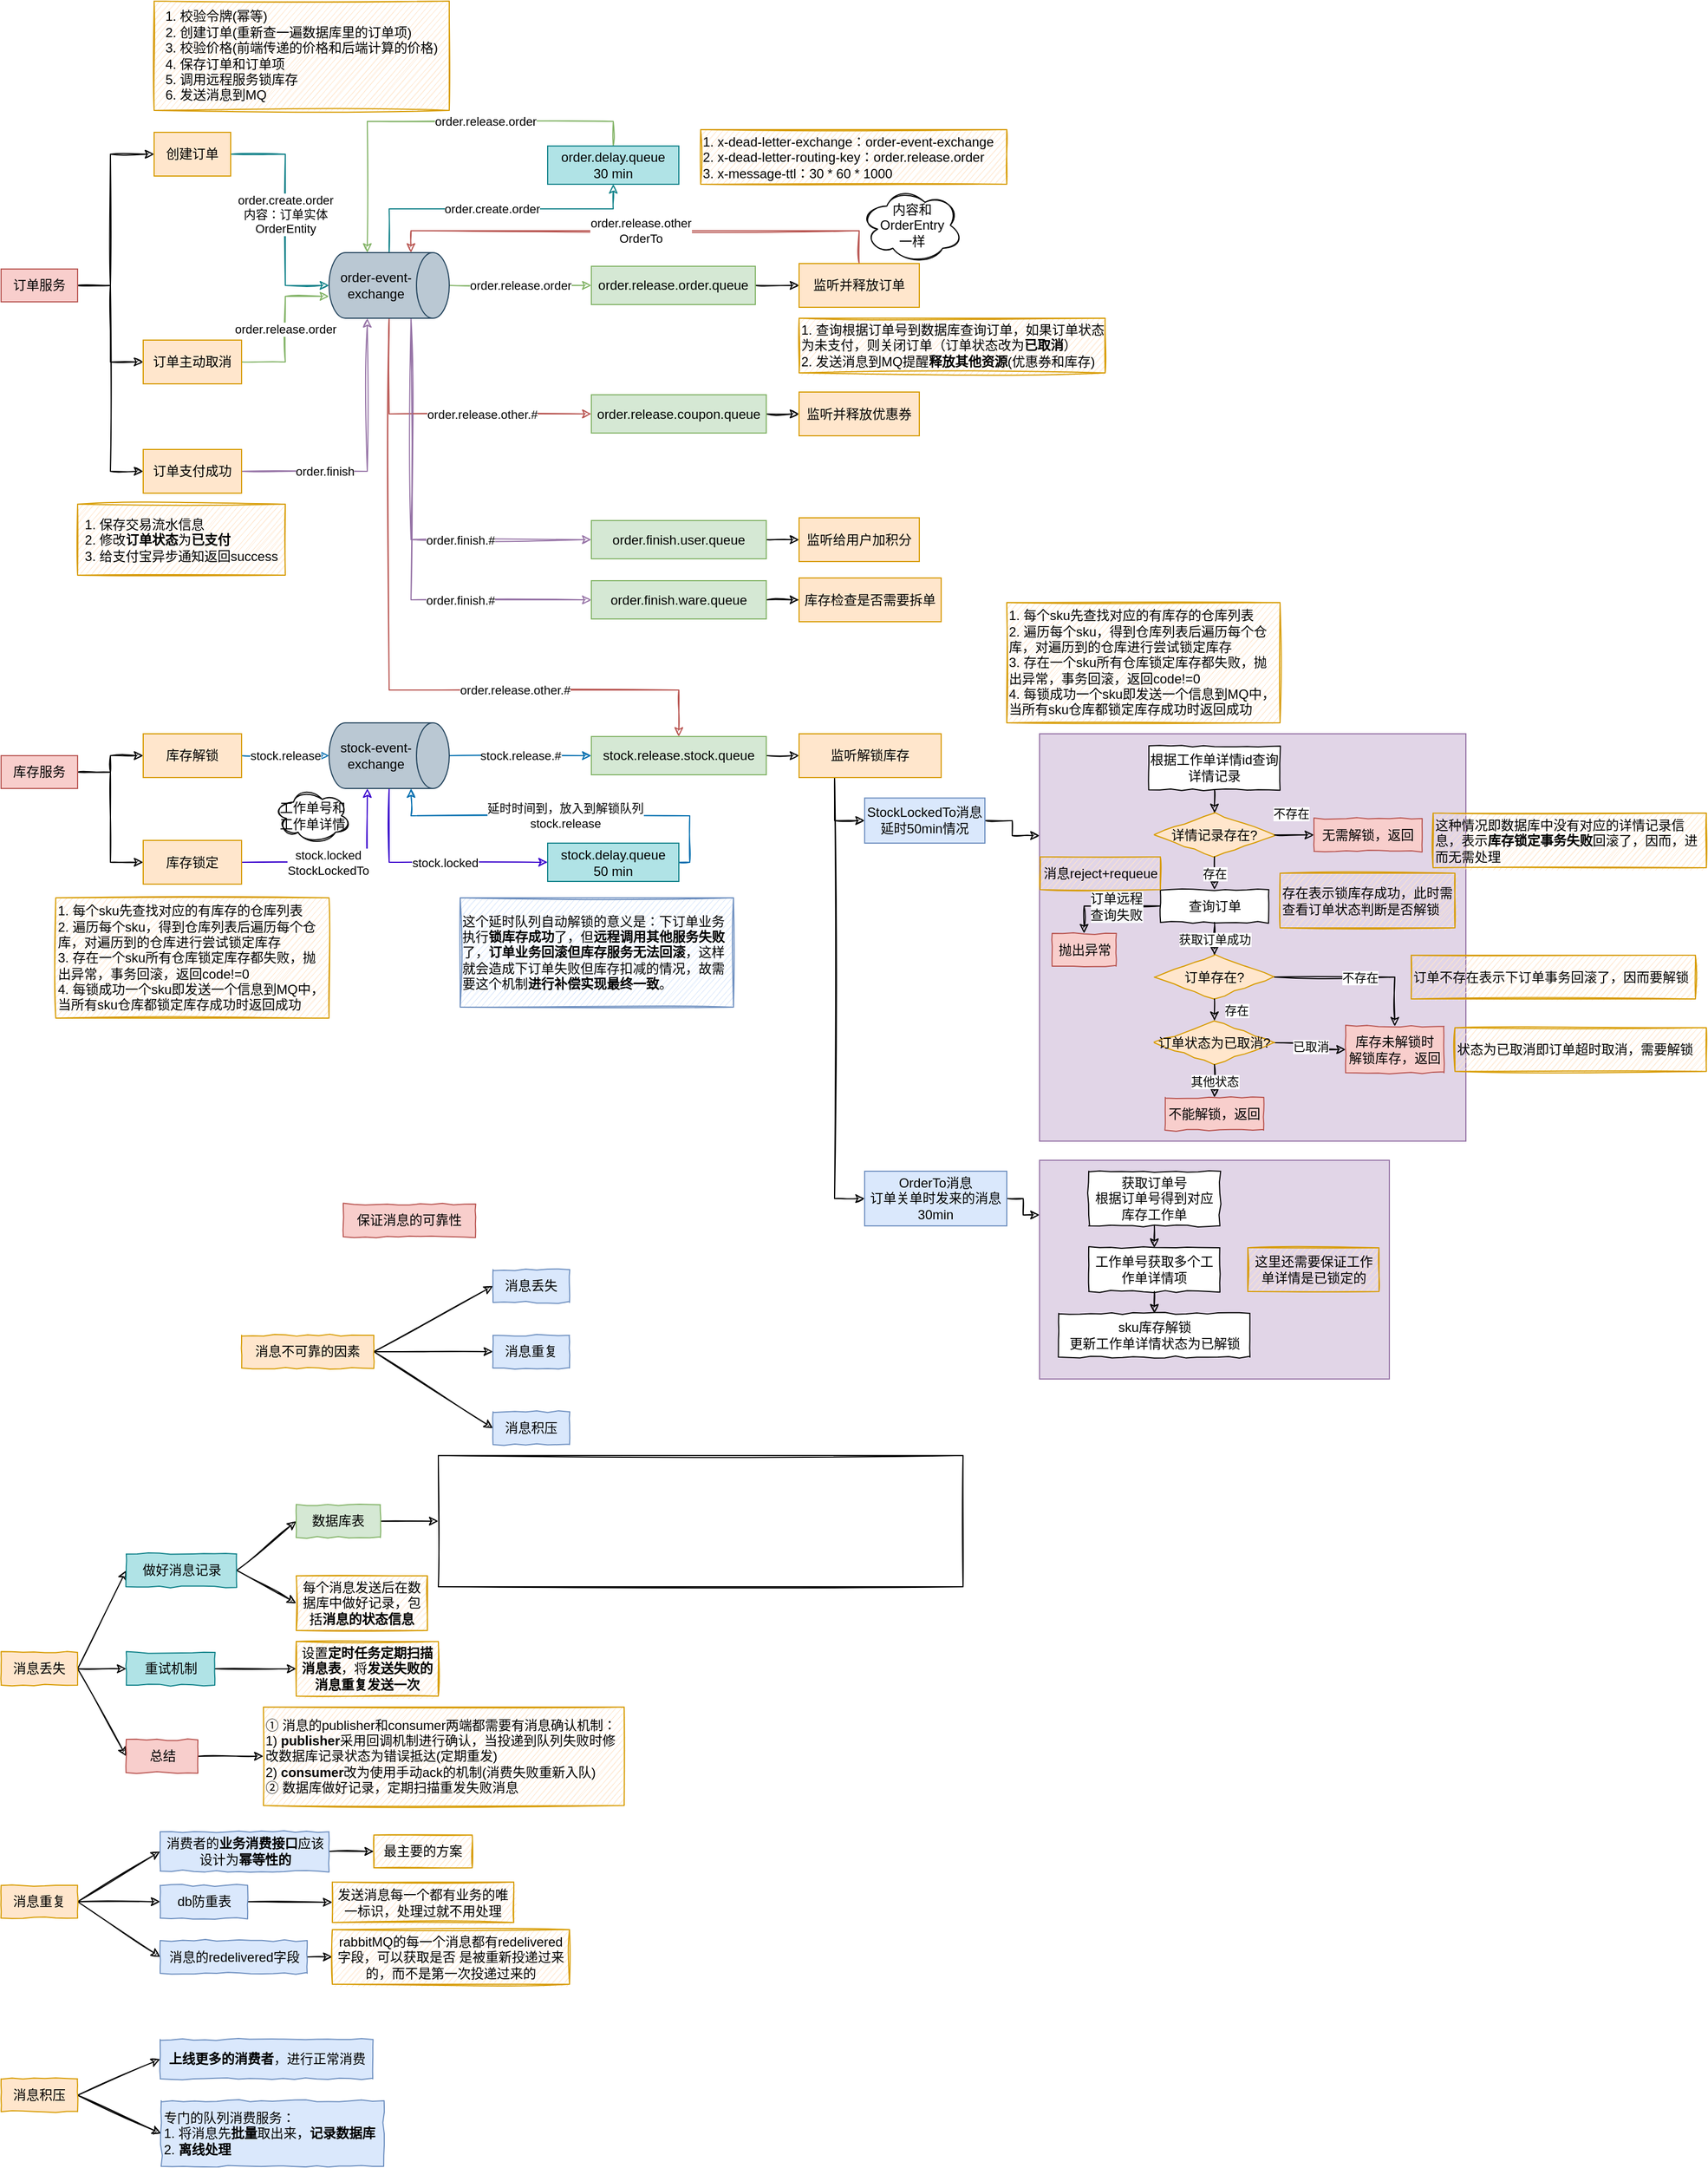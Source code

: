 <mxfile>
    <diagram id="ryhLv45AXXRx1UzjRm5k" name="第 1 页">
        <mxGraphModel dx="1284" dy="788" grid="1" gridSize="10" guides="1" tooltips="1" connect="1" arrows="1" fold="1" page="1" pageScale="1" pageWidth="827" pageHeight="1169" math="0" shadow="0">
            <root>
                <mxCell id="0"/>
                <mxCell id="1" parent="0"/>
                <mxCell id="41" value="order.finish.#" style="edgeStyle=orthogonalEdgeStyle;rounded=0;sketch=1;html=1;exitX=1;exitY=0;exitDx=0;exitDy=35;exitPerimeter=0;entryX=0;entryY=0.5;entryDx=0;entryDy=0;fillColor=#e1d5e7;strokeColor=#9673a6;" edge="1" parent="1" source="3" target="40">
                    <mxGeometry x="0.432" relative="1" as="geometry">
                        <mxPoint as="offset"/>
                    </mxGeometry>
                </mxCell>
                <mxCell id="9" style="edgeStyle=orthogonalEdgeStyle;html=1;exitX=1;exitY=0.5;exitDx=0;exitDy=0;entryX=0;entryY=0.5;entryDx=0;entryDy=0;sketch=1;rounded=0;" edge="1" parent="1" source="2" target="8">
                    <mxGeometry relative="1" as="geometry">
                        <Array as="points">
                            <mxPoint x="140" y="280"/>
                            <mxPoint x="140" y="160"/>
                        </Array>
                    </mxGeometry>
                </mxCell>
                <mxCell id="25" style="edgeStyle=orthogonalEdgeStyle;rounded=0;sketch=1;html=1;exitX=1;exitY=0.5;exitDx=0;exitDy=0;entryX=0;entryY=0.5;entryDx=0;entryDy=0;" edge="1" parent="1" source="2" target="24">
                    <mxGeometry relative="1" as="geometry">
                        <Array as="points">
                            <mxPoint x="140" y="280"/>
                            <mxPoint x="140" y="350"/>
                        </Array>
                    </mxGeometry>
                </mxCell>
                <mxCell id="33" style="edgeStyle=orthogonalEdgeStyle;rounded=0;sketch=1;html=1;exitX=1;exitY=0.5;exitDx=0;exitDy=0;entryX=0;entryY=0.5;entryDx=0;entryDy=0;" edge="1" parent="1" source="2" target="32">
                    <mxGeometry relative="1" as="geometry"/>
                </mxCell>
                <mxCell id="2" value="订单服务" style="rounded=0;whiteSpace=wrap;html=1;fillColor=#f8cecc;strokeColor=#b85450;" vertex="1" parent="1">
                    <mxGeometry x="40" y="265" width="70" height="30" as="geometry"/>
                </mxCell>
                <mxCell id="14" value="order.create.order" style="edgeStyle=orthogonalEdgeStyle;rounded=0;sketch=1;html=1;exitX=0;exitY=0.5;exitDx=0;exitDy=0;exitPerimeter=0;entryX=0.5;entryY=1;entryDx=0;entryDy=0;fillColor=#b0e3e6;strokeColor=#0e8088;" edge="1" parent="1" source="3" target="13">
                    <mxGeometry relative="1" as="geometry">
                        <Array as="points">
                            <mxPoint x="395" y="210"/>
                            <mxPoint x="600" y="210"/>
                        </Array>
                    </mxGeometry>
                </mxCell>
                <mxCell id="19" value="order.release.order" style="edgeStyle=orthogonalEdgeStyle;rounded=0;sketch=1;html=1;exitX=0.5;exitY=0;exitDx=0;exitDy=0;exitPerimeter=0;entryX=0;entryY=0.5;entryDx=0;entryDy=0;fillColor=#d5e8d4;strokeColor=#82b366;" edge="1" parent="1" source="3" target="18">
                    <mxGeometry relative="1" as="geometry"/>
                </mxCell>
                <mxCell id="28" style="edgeStyle=orthogonalEdgeStyle;rounded=0;sketch=1;html=1;exitX=1;exitY=0.5;exitDx=0;exitDy=0;exitPerimeter=0;entryX=0;entryY=0.5;entryDx=0;entryDy=0;fillColor=#f8cecc;strokeColor=#b85450;" edge="1" parent="1" source="3" target="27">
                    <mxGeometry relative="1" as="geometry"/>
                </mxCell>
                <mxCell id="29" value="order.release.other.#" style="edgeLabel;html=1;align=center;verticalAlign=middle;resizable=0;points=[];" vertex="1" connectable="0" parent="28">
                    <mxGeometry x="-0.018" y="-1" relative="1" as="geometry">
                        <mxPoint x="38" y="-1" as="offset"/>
                    </mxGeometry>
                </mxCell>
                <mxCell id="37" value="order.finish.#" style="edgeStyle=orthogonalEdgeStyle;rounded=0;sketch=1;html=1;exitX=1;exitY=0;exitDx=0;exitDy=35;exitPerimeter=0;entryX=0;entryY=0.5;entryDx=0;entryDy=0;fillColor=#e1d5e7;strokeColor=#9673a6;" edge="1" parent="1" source="3" target="36">
                    <mxGeometry x="0.347" relative="1" as="geometry">
                        <mxPoint as="offset"/>
                    </mxGeometry>
                </mxCell>
                <mxCell id="61" value="order.release.other.#" style="edgeStyle=orthogonalEdgeStyle;rounded=0;sketch=1;html=1;exitX=1;exitY=0.5;exitDx=0;exitDy=0;exitPerimeter=0;entryX=0.5;entryY=0;entryDx=0;entryDy=0;fillColor=#f8cecc;strokeColor=#b85450;" edge="1" parent="1" source="3" target="52">
                    <mxGeometry x="0.405" relative="1" as="geometry">
                        <Array as="points">
                            <mxPoint x="395" y="650"/>
                            <mxPoint x="660" y="650"/>
                        </Array>
                        <mxPoint as="offset"/>
                    </mxGeometry>
                </mxCell>
                <mxCell id="3" value="order-event-exchange" style="shape=cylinder3;whiteSpace=wrap;html=1;boundedLbl=1;backgroundOutline=1;size=15;direction=south;fillColor=#bac8d3;strokeColor=#23445d;" vertex="1" parent="1">
                    <mxGeometry x="340" y="250" width="110" height="60" as="geometry"/>
                </mxCell>
                <mxCell id="10" value="order.create.order&lt;br&gt;内容：订单实体&lt;br&gt;OrderEntity" style="edgeStyle=orthogonalEdgeStyle;rounded=0;sketch=1;html=1;exitX=1;exitY=0.5;exitDx=0;exitDy=0;entryX=0.5;entryY=1;entryDx=0;entryDy=0;entryPerimeter=0;fillColor=#b0e3e6;strokeColor=#0e8088;" edge="1" parent="1" source="8" target="3">
                    <mxGeometry relative="1" as="geometry">
                        <Array as="points">
                            <mxPoint x="300" y="160"/>
                            <mxPoint x="300" y="280"/>
                        </Array>
                    </mxGeometry>
                </mxCell>
                <mxCell id="8" value="创建订单" style="rounded=0;whiteSpace=wrap;html=1;fillColor=#ffe6cc;strokeColor=#d79b00;" vertex="1" parent="1">
                    <mxGeometry x="180" y="140" width="70" height="40" as="geometry"/>
                </mxCell>
                <mxCell id="12" value="&lt;div style=&quot;text-align: left&quot;&gt;&lt;span&gt;1. 校验令牌(幂等)&lt;/span&gt;&lt;/div&gt;&lt;div style=&quot;text-align: left&quot;&gt;&lt;span&gt;2. 创建订单(重新查一遍数据库里的订单项)&lt;/span&gt;&lt;/div&gt;&lt;div style=&quot;text-align: left&quot;&gt;&lt;span&gt;3. 校验价格(前端传递的价格和后端计算的价格)&lt;/span&gt;&lt;/div&gt;&lt;div style=&quot;text-align: left&quot;&gt;&lt;span&gt;4. 保存订单和订单项&lt;/span&gt;&lt;/div&gt;&lt;div style=&quot;text-align: left&quot;&gt;&lt;span&gt;5. 调用远程服务锁库存&lt;/span&gt;&lt;/div&gt;&lt;div style=&quot;text-align: left&quot;&gt;&lt;span&gt;6. 发送消息到MQ&lt;/span&gt;&lt;/div&gt;" style="rounded=0;whiteSpace=wrap;html=1;fillColor=#ffe6cc;strokeColor=#d79b00;sketch=1;" vertex="1" parent="1">
                    <mxGeometry x="180" y="20" width="270" height="100" as="geometry"/>
                </mxCell>
                <mxCell id="17" value="order.release.order" style="edgeStyle=orthogonalEdgeStyle;rounded=0;sketch=1;html=1;exitX=0.5;exitY=0;exitDx=0;exitDy=0;entryX=0;entryY=0;entryDx=0;entryDy=75;entryPerimeter=0;fillColor=#d5e8d4;strokeColor=#82b366;" edge="1" parent="1" source="13" target="3">
                    <mxGeometry x="-0.237" relative="1" as="geometry">
                        <Array as="points">
                            <mxPoint x="600" y="130"/>
                            <mxPoint x="375" y="130"/>
                        </Array>
                        <mxPoint as="offset"/>
                    </mxGeometry>
                </mxCell>
                <mxCell id="13" value="order.delay.queue&lt;br&gt;30 min" style="rounded=0;whiteSpace=wrap;html=1;sketch=0;fillColor=#b0e3e6;strokeColor=#0e8088;" vertex="1" parent="1">
                    <mxGeometry x="540" y="152.5" width="120" height="35" as="geometry"/>
                </mxCell>
                <mxCell id="16" value="1. x-dead-letter-exchange：order-event-exchange&lt;br&gt;2. x-dead-letter-routing-key：order.release.order&lt;br&gt;3. x-message-ttl：30 * 60 * 1000" style="rounded=0;whiteSpace=wrap;html=1;fillColor=#ffe6cc;strokeColor=#d79b00;sketch=1;align=left;" vertex="1" parent="1">
                    <mxGeometry x="680" y="137.5" width="280" height="50" as="geometry"/>
                </mxCell>
                <mxCell id="21" style="edgeStyle=orthogonalEdgeStyle;rounded=0;sketch=1;html=1;exitX=1;exitY=0.5;exitDx=0;exitDy=0;entryX=0;entryY=0.5;entryDx=0;entryDy=0;" edge="1" parent="1" source="18" target="20">
                    <mxGeometry relative="1" as="geometry"/>
                </mxCell>
                <mxCell id="18" value="order.release.order.queue" style="rounded=0;whiteSpace=wrap;html=1;sketch=0;fillColor=#d5e8d4;strokeColor=#82b366;" vertex="1" parent="1">
                    <mxGeometry x="580" y="262.5" width="150" height="35" as="geometry"/>
                </mxCell>
                <mxCell id="23" value="order.release.other&lt;br&gt;OrderTo" style="edgeStyle=orthogonalEdgeStyle;rounded=0;sketch=1;html=1;exitX=0.5;exitY=0;exitDx=0;exitDy=0;entryX=0;entryY=0;entryDx=0;entryDy=35;entryPerimeter=0;fillColor=#f8cecc;strokeColor=#b85450;" edge="1" parent="1" source="20" target="3">
                    <mxGeometry relative="1" as="geometry">
                        <Array as="points">
                            <mxPoint x="825" y="230"/>
                            <mxPoint x="415" y="230"/>
                        </Array>
                    </mxGeometry>
                </mxCell>
                <mxCell id="20" value="监听并释放订单" style="rounded=0;whiteSpace=wrap;html=1;fillColor=#ffe6cc;strokeColor=#d79b00;" vertex="1" parent="1">
                    <mxGeometry x="770" y="260" width="110" height="40" as="geometry"/>
                </mxCell>
                <mxCell id="22" value="1. 查询根据订单号到数据库查询订单，如果订单状态为未支付，则关闭订单（订单状态改为&lt;b&gt;已取消&lt;/b&gt;）&lt;br&gt;2. 发送消息到MQ提醒&lt;b&gt;释放其他资源&lt;/b&gt;(优惠券和库存)" style="rounded=0;whiteSpace=wrap;html=1;fillColor=#ffe6cc;strokeColor=#d79b00;sketch=1;align=left;" vertex="1" parent="1">
                    <mxGeometry x="770" y="310" width="280" height="50" as="geometry"/>
                </mxCell>
                <mxCell id="26" value="order.release.order" style="edgeStyle=orthogonalEdgeStyle;rounded=0;sketch=1;html=1;exitX=1;exitY=0.5;exitDx=0;exitDy=0;entryX=0.667;entryY=1;entryDx=0;entryDy=0;entryPerimeter=0;fillColor=#d5e8d4;strokeColor=#82b366;" edge="1" parent="1" source="24" target="3">
                    <mxGeometry relative="1" as="geometry">
                        <Array as="points">
                            <mxPoint x="300" y="350"/>
                            <mxPoint x="300" y="290"/>
                        </Array>
                    </mxGeometry>
                </mxCell>
                <mxCell id="24" value="订单主动取消" style="rounded=0;whiteSpace=wrap;html=1;fillColor=#ffe6cc;strokeColor=#d79b00;" vertex="1" parent="1">
                    <mxGeometry x="170" y="330" width="90" height="40" as="geometry"/>
                </mxCell>
                <mxCell id="31" style="edgeStyle=orthogonalEdgeStyle;rounded=0;sketch=1;html=1;exitX=1;exitY=0.5;exitDx=0;exitDy=0;entryX=0;entryY=0.5;entryDx=0;entryDy=0;" edge="1" parent="1" source="27" target="30">
                    <mxGeometry relative="1" as="geometry"/>
                </mxCell>
                <mxCell id="27" value="order.release.coupon.queue" style="rounded=0;whiteSpace=wrap;html=1;sketch=0;fillColor=#d5e8d4;strokeColor=#82b366;" vertex="1" parent="1">
                    <mxGeometry x="580" y="380" width="160" height="35" as="geometry"/>
                </mxCell>
                <mxCell id="30" value="监听并释放优惠券" style="rounded=0;whiteSpace=wrap;html=1;fillColor=#ffe6cc;strokeColor=#d79b00;" vertex="1" parent="1">
                    <mxGeometry x="770" y="377.5" width="110" height="40" as="geometry"/>
                </mxCell>
                <mxCell id="35" value="order.finish" style="edgeStyle=orthogonalEdgeStyle;rounded=0;sketch=1;html=1;exitX=1;exitY=0.5;exitDx=0;exitDy=0;entryX=1;entryY=0;entryDx=0;entryDy=75;entryPerimeter=0;fillColor=#e1d5e7;strokeColor=#9673a6;" edge="1" parent="1" source="32" target="3">
                    <mxGeometry x="-0.404" relative="1" as="geometry">
                        <mxPoint as="offset"/>
                    </mxGeometry>
                </mxCell>
                <mxCell id="32" value="订单支付成功" style="rounded=0;whiteSpace=wrap;html=1;fillColor=#ffe6cc;strokeColor=#d79b00;" vertex="1" parent="1">
                    <mxGeometry x="170" y="430" width="90" height="40" as="geometry"/>
                </mxCell>
                <mxCell id="34" value="&lt;div style=&quot;text-align: left&quot;&gt;&lt;span&gt;1. 保存交易流水信息&lt;/span&gt;&lt;/div&gt;&lt;div style=&quot;text-align: left&quot;&gt;2. 修改&lt;b&gt;订单状态&lt;/b&gt;为&lt;b&gt;已支付&lt;/b&gt;&lt;/div&gt;&lt;div style=&quot;text-align: left&quot;&gt;&lt;span&gt;3. 给支付宝异步通知返回success&lt;/span&gt;&lt;/div&gt;" style="rounded=0;whiteSpace=wrap;html=1;fillColor=#ffe6cc;strokeColor=#d79b00;sketch=1;" vertex="1" parent="1">
                    <mxGeometry x="110" y="480" width="190" height="65" as="geometry"/>
                </mxCell>
                <mxCell id="39" style="edgeStyle=orthogonalEdgeStyle;rounded=0;sketch=1;html=1;exitX=1;exitY=0.5;exitDx=0;exitDy=0;entryX=0;entryY=0.5;entryDx=0;entryDy=0;" edge="1" parent="1" source="36" target="38">
                    <mxGeometry relative="1" as="geometry"/>
                </mxCell>
                <mxCell id="36" value="order.finish.user.queue" style="rounded=0;whiteSpace=wrap;html=1;sketch=0;fillColor=#d5e8d4;strokeColor=#82b366;" vertex="1" parent="1">
                    <mxGeometry x="580" y="495" width="160" height="35" as="geometry"/>
                </mxCell>
                <mxCell id="38" value="监听给用户加积分" style="rounded=0;whiteSpace=wrap;html=1;fillColor=#ffe6cc;strokeColor=#d79b00;" vertex="1" parent="1">
                    <mxGeometry x="770" y="492.5" width="110" height="40" as="geometry"/>
                </mxCell>
                <mxCell id="43" style="edgeStyle=orthogonalEdgeStyle;rounded=0;sketch=1;html=1;exitX=1;exitY=0.5;exitDx=0;exitDy=0;entryX=0;entryY=0.5;entryDx=0;entryDy=0;" edge="1" parent="1" source="40" target="42">
                    <mxGeometry relative="1" as="geometry"/>
                </mxCell>
                <mxCell id="40" value="order.finish.ware.queue" style="rounded=0;whiteSpace=wrap;html=1;sketch=0;fillColor=#d5e8d4;strokeColor=#82b366;" vertex="1" parent="1">
                    <mxGeometry x="580" y="550" width="160" height="35" as="geometry"/>
                </mxCell>
                <mxCell id="42" value="库存检查是否需要拆单" style="rounded=0;whiteSpace=wrap;html=1;fillColor=#ffe6cc;strokeColor=#d79b00;" vertex="1" parent="1">
                    <mxGeometry x="770" y="547.5" width="130" height="40" as="geometry"/>
                </mxCell>
                <mxCell id="59" style="edgeStyle=orthogonalEdgeStyle;rounded=0;sketch=1;html=1;exitX=1;exitY=0.5;exitDx=0;exitDy=0;entryX=0;entryY=0.5;entryDx=0;entryDy=0;" edge="1" parent="1" source="44" target="57">
                    <mxGeometry relative="1" as="geometry"/>
                </mxCell>
                <mxCell id="60" style="edgeStyle=orthogonalEdgeStyle;rounded=0;sketch=1;html=1;exitX=1;exitY=0.5;exitDx=0;exitDy=0;entryX=0;entryY=0.5;entryDx=0;entryDy=0;" edge="1" parent="1" source="44" target="45">
                    <mxGeometry relative="1" as="geometry"/>
                </mxCell>
                <mxCell id="44" value="库存服务" style="rounded=0;whiteSpace=wrap;html=1;fillColor=#f8cecc;strokeColor=#b85450;" vertex="1" parent="1">
                    <mxGeometry x="40" y="710" width="70" height="30" as="geometry"/>
                </mxCell>
                <mxCell id="47" value="stock.locked&lt;br&gt;StockLockedTo" style="edgeStyle=orthogonalEdgeStyle;rounded=0;sketch=1;html=1;exitX=1;exitY=0.5;exitDx=0;exitDy=0;entryX=1;entryY=0;entryDx=0;entryDy=75;entryPerimeter=0;fillColor=#6a00ff;strokeColor=#3700CC;" edge="1" parent="1" source="45" target="46">
                    <mxGeometry x="-0.135" relative="1" as="geometry">
                        <mxPoint as="offset"/>
                    </mxGeometry>
                </mxCell>
                <mxCell id="45" value="库存锁定" style="rounded=0;whiteSpace=wrap;html=1;fillColor=#ffe6cc;strokeColor=#d79b00;" vertex="1" parent="1">
                    <mxGeometry x="170" y="787.5" width="90" height="40" as="geometry"/>
                </mxCell>
                <mxCell id="50" value="stock.locked" style="edgeStyle=orthogonalEdgeStyle;rounded=0;sketch=1;html=1;exitX=1;exitY=0.5;exitDx=0;exitDy=0;exitPerimeter=0;entryX=0;entryY=0.5;entryDx=0;entryDy=0;fillColor=#6a00ff;strokeColor=#3700CC;" edge="1" parent="1" source="46" target="49">
                    <mxGeometry x="0.111" relative="1" as="geometry">
                        <mxPoint as="offset"/>
                    </mxGeometry>
                </mxCell>
                <mxCell id="53" value="stock.release.#" style="edgeStyle=orthogonalEdgeStyle;rounded=0;sketch=1;html=1;exitX=0.5;exitY=0;exitDx=0;exitDy=0;exitPerimeter=0;entryX=0;entryY=0.5;entryDx=0;entryDy=0;fillColor=#1ba1e2;strokeColor=#006EAF;" edge="1" parent="1" source="46" target="52">
                    <mxGeometry relative="1" as="geometry"/>
                </mxCell>
                <mxCell id="46" value="stock-event-exchange" style="shape=cylinder3;whiteSpace=wrap;html=1;boundedLbl=1;backgroundOutline=1;size=15;direction=south;fillColor=#bac8d3;strokeColor=#23445d;" vertex="1" parent="1">
                    <mxGeometry x="340" y="680" width="110" height="60" as="geometry"/>
                </mxCell>
                <mxCell id="51" value="延时时间到，放入到解锁队列&lt;br&gt;stock.release" style="edgeStyle=orthogonalEdgeStyle;rounded=0;sketch=1;html=1;exitX=1;exitY=0.5;exitDx=0;exitDy=0;entryX=1;entryY=0;entryDx=0;entryDy=35;entryPerimeter=0;fillColor=#1ba1e2;strokeColor=#006EAF;" edge="1" parent="1" source="49" target="46">
                    <mxGeometry relative="1" as="geometry"/>
                </mxCell>
                <mxCell id="49" value="stock.delay.queue&lt;br&gt;50 min" style="rounded=0;whiteSpace=wrap;html=1;sketch=0;fillColor=#b0e3e6;strokeColor=#0e8088;" vertex="1" parent="1">
                    <mxGeometry x="540" y="790" width="120" height="35" as="geometry"/>
                </mxCell>
                <mxCell id="56" style="edgeStyle=orthogonalEdgeStyle;rounded=0;sketch=1;html=1;exitX=1;exitY=0.5;exitDx=0;exitDy=0;entryX=0;entryY=0.5;entryDx=0;entryDy=0;" edge="1" parent="1" source="52" target="54">
                    <mxGeometry relative="1" as="geometry"/>
                </mxCell>
                <mxCell id="52" value="stock.release.stock.queue" style="rounded=0;whiteSpace=wrap;html=1;sketch=0;fillColor=#d5e8d4;strokeColor=#82b366;" vertex="1" parent="1">
                    <mxGeometry x="580" y="692.5" width="160" height="35" as="geometry"/>
                </mxCell>
                <mxCell id="71" style="edgeStyle=orthogonalEdgeStyle;rounded=0;sketch=1;html=1;exitX=0.25;exitY=1;exitDx=0;exitDy=0;entryX=0;entryY=0.5;entryDx=0;entryDy=0;" edge="1" parent="1" source="54" target="69">
                    <mxGeometry relative="1" as="geometry"/>
                </mxCell>
                <mxCell id="100" style="edgeStyle=orthogonalEdgeStyle;rounded=0;sketch=1;html=1;exitX=0.25;exitY=1;exitDx=0;exitDy=0;entryX=0;entryY=0.5;entryDx=0;entryDy=0;" edge="1" parent="1" source="54" target="99">
                    <mxGeometry relative="1" as="geometry"/>
                </mxCell>
                <mxCell id="54" value="监听解锁库存" style="rounded=0;whiteSpace=wrap;html=1;fillColor=#ffe6cc;strokeColor=#d79b00;" vertex="1" parent="1">
                    <mxGeometry x="770" y="690" width="130" height="40" as="geometry"/>
                </mxCell>
                <mxCell id="58" value="stock.release" style="edgeStyle=orthogonalEdgeStyle;rounded=0;sketch=1;html=1;exitX=1;exitY=0.5;exitDx=0;exitDy=0;entryX=0.5;entryY=1;entryDx=0;entryDy=0;entryPerimeter=0;fillColor=#1ba1e2;strokeColor=#006EAF;" edge="1" parent="1" source="57" target="46">
                    <mxGeometry relative="1" as="geometry"/>
                </mxCell>
                <mxCell id="57" value="库存解锁" style="rounded=0;whiteSpace=wrap;html=1;fillColor=#ffe6cc;strokeColor=#d79b00;" vertex="1" parent="1">
                    <mxGeometry x="170" y="690" width="90" height="40" as="geometry"/>
                </mxCell>
                <mxCell id="62" value="1. 每个sku先查找对应的有库存的仓库列表&lt;br&gt;2. 遍历每个sku，得到仓库列表后遍历每个仓库，对遍历到的仓库进行尝试锁定库存&lt;br&gt;3. 存在一个sku所有仓库锁定库存都失败，抛出异常，事务回滚，返回code!=0&lt;br&gt;4. 每锁成功一个sku即发送一个信息到MQ中，当所有sku仓库都锁定库存成功时返回成功" style="rounded=0;whiteSpace=wrap;html=1;fillColor=#ffe6cc;strokeColor=#d79b00;sketch=1;align=left;" vertex="1" parent="1">
                    <mxGeometry x="90" y="840" width="250" height="110" as="geometry"/>
                </mxCell>
                <mxCell id="63" value="这个延时队列自动解锁的意义是：下订单业务执行&lt;b&gt;锁库存成功&lt;/b&gt;了，但&lt;b&gt;远程调用其他服务失败&lt;/b&gt;了，&lt;b&gt;订单业务回滚但库存服务无法回滚&lt;/b&gt;，这样就会造成下订单失败但库存扣减的情况，故需要这个机制&lt;b&gt;进行补偿实现最终一致&lt;/b&gt;。" style="rounded=0;whiteSpace=wrap;html=1;fillColor=#dae8fc;strokeColor=#6c8ebf;sketch=1;align=left;" vertex="1" parent="1">
                    <mxGeometry x="460" y="840" width="250" height="100" as="geometry"/>
                </mxCell>
                <mxCell id="65" value="1. 每个sku先查找对应的有库存的仓库列表&lt;br&gt;2. 遍历每个sku，得到仓库列表后遍历每个仓库，对遍历到的仓库进行尝试锁定库存&lt;br&gt;3. 存在一个sku所有仓库锁定库存都失败，抛出异常，事务回滚，返回code!=0&lt;br&gt;4. 每锁成功一个sku即发送一个信息到MQ中，当所有sku仓库都锁定库存成功时返回成功" style="rounded=0;whiteSpace=wrap;html=1;fillColor=#ffe6cc;strokeColor=#d79b00;sketch=1;align=left;" vertex="1" parent="1">
                    <mxGeometry x="960" y="570" width="250" height="110" as="geometry"/>
                </mxCell>
                <mxCell id="67" value="&lt;span&gt;工作单号和工作单详情&lt;/span&gt;" style="ellipse;shape=cloud;whiteSpace=wrap;html=1;sketch=1;" vertex="1" parent="1">
                    <mxGeometry x="290" y="740" width="70" height="50" as="geometry"/>
                </mxCell>
                <mxCell id="68" value="&lt;span&gt;内容和&lt;br&gt;OrderEntry&lt;br&gt;一样&lt;/span&gt;" style="ellipse;shape=cloud;whiteSpace=wrap;html=1;sketch=1;" vertex="1" parent="1">
                    <mxGeometry x="827" y="190" width="93" height="70" as="geometry"/>
                </mxCell>
                <mxCell id="98" style="edgeStyle=orthogonalEdgeStyle;rounded=0;sketch=1;html=1;exitX=1;exitY=0.5;exitDx=0;exitDy=0;entryX=0;entryY=0.25;entryDx=0;entryDy=0;" edge="1" parent="1" source="69" target="72">
                    <mxGeometry relative="1" as="geometry"/>
                </mxCell>
                <mxCell id="69" value="StockLockedTo消息&lt;br&gt;延时50min情况" style="rounded=0;whiteSpace=wrap;html=1;fillColor=#dae8fc;strokeColor=#6c8ebf;" vertex="1" parent="1">
                    <mxGeometry x="830" y="748.75" width="110" height="41.25" as="geometry"/>
                </mxCell>
                <mxCell id="109" style="edgeStyle=orthogonalEdgeStyle;rounded=0;sketch=1;html=1;exitX=1;exitY=0.5;exitDx=0;exitDy=0;entryX=0;entryY=0.25;entryDx=0;entryDy=0;" edge="1" parent="1" source="99" target="101">
                    <mxGeometry relative="1" as="geometry"/>
                </mxCell>
                <mxCell id="99" value="OrderTo消息&lt;br&gt;订单关单时发来的消息&lt;br&gt;30min" style="rounded=0;whiteSpace=wrap;html=1;fillColor=#dae8fc;strokeColor=#6c8ebf;" vertex="1" parent="1">
                    <mxGeometry x="830" y="1090" width="130" height="50" as="geometry"/>
                </mxCell>
                <mxCell id="72" value="" style="rounded=0;whiteSpace=wrap;html=1;fillColor=#e1d5e7;strokeColor=#9673a6;" vertex="1" parent="1">
                    <mxGeometry x="990" y="690" width="390" height="372.5" as="geometry"/>
                </mxCell>
                <mxCell id="73" value="根据工作单详情id查询详情记录" style="rounded=0;whiteSpace=wrap;html=1;comic=1;" vertex="1" parent="1">
                    <mxGeometry x="1090" y="701.25" width="120" height="40" as="geometry"/>
                </mxCell>
                <mxCell id="75" value="详情记录存在?" style="rhombus;whiteSpace=wrap;html=1;comic=1;sketch=0;fillColor=#ffe6cc;strokeColor=#d79b00;" vertex="1" parent="1">
                    <mxGeometry x="1095" y="762.5" width="110" height="40" as="geometry"/>
                </mxCell>
                <mxCell id="76" style="rounded=0;sketch=1;html=1;exitX=0.5;exitY=1;exitDx=0;exitDy=0;entryX=0.5;entryY=0;entryDx=0;entryDy=0;" edge="1" parent="1" source="73" target="75">
                    <mxGeometry relative="1" as="geometry"/>
                </mxCell>
                <mxCell id="77" value="无需解锁，返回" style="rounded=0;whiteSpace=wrap;html=1;comic=1;fillColor=#f8cecc;strokeColor=#b85450;" vertex="1" parent="1">
                    <mxGeometry x="1241" y="767.5" width="99" height="30" as="geometry"/>
                </mxCell>
                <mxCell id="78" value="不存在" style="edgeStyle=none;rounded=0;sketch=1;html=1;exitX=1;exitY=0.5;exitDx=0;exitDy=0;entryX=0;entryY=0.5;entryDx=0;entryDy=0;" edge="1" parent="1" source="75" target="77">
                    <mxGeometry x="-0.167" y="20" relative="1" as="geometry">
                        <mxPoint as="offset"/>
                    </mxGeometry>
                </mxCell>
                <mxCell id="79" value="这种情况即数据库中没有对应的详情记录信息，表示&lt;b&gt;库存锁定事务失败&lt;/b&gt;回滚了，因而，进而无需处理" style="rounded=0;whiteSpace=wrap;html=1;fillColor=#ffe6cc;strokeColor=#d79b00;sketch=1;align=left;" vertex="1" parent="1">
                    <mxGeometry x="1350" y="762.5" width="250" height="50" as="geometry"/>
                </mxCell>
                <mxCell id="80" value="查询订单" style="rounded=0;whiteSpace=wrap;html=1;comic=1;" vertex="1" parent="1">
                    <mxGeometry x="1100.5" y="832.5" width="99" height="30" as="geometry"/>
                </mxCell>
                <mxCell id="81" value="存在" style="edgeStyle=none;rounded=0;sketch=1;html=1;exitX=0.5;exitY=1;exitDx=0;exitDy=0;entryX=0.5;entryY=0;entryDx=0;entryDy=0;" edge="1" parent="1" source="75" target="80">
                    <mxGeometry relative="1" as="geometry"/>
                </mxCell>
                <mxCell id="82" value="存在表示锁库存成功，此时需查看订单状态判断是否解锁" style="rounded=0;whiteSpace=wrap;html=1;fillColor=#ffe6cc;strokeColor=#d79b00;sketch=1;align=left;" vertex="1" parent="1">
                    <mxGeometry x="1210" y="817.5" width="160" height="50" as="geometry"/>
                </mxCell>
                <mxCell id="83" value="抛出异常" style="rounded=0;whiteSpace=wrap;html=1;comic=1;fillColor=#f8cecc;strokeColor=#b85450;" vertex="1" parent="1">
                    <mxGeometry x="1001.5" y="872.5" width="58.5" height="30" as="geometry"/>
                </mxCell>
                <mxCell id="84" value="&lt;span style=&quot;font-size: 12px ; background-color: rgb(248 , 249 , 250)&quot;&gt;订单远程&lt;br&gt;查询失败&lt;/span&gt;" style="edgeStyle=orthogonalEdgeStyle;rounded=0;sketch=1;html=1;exitX=0;exitY=0.5;exitDx=0;exitDy=0;entryX=0.5;entryY=0;entryDx=0;entryDy=0;" edge="1" parent="1" source="80" target="83">
                    <mxGeometry x="-0.144" relative="1" as="geometry">
                        <mxPoint as="offset"/>
                    </mxGeometry>
                </mxCell>
                <mxCell id="85" value="消息reject+requeue" style="rounded=0;whiteSpace=wrap;html=1;fillColor=#ffe6cc;strokeColor=#d79b00;sketch=1;align=center;" vertex="1" parent="1">
                    <mxGeometry x="990.5" y="802.5" width="110" height="30" as="geometry"/>
                </mxCell>
                <mxCell id="86" value="订单存在?" style="rhombus;whiteSpace=wrap;html=1;comic=1;sketch=0;fillColor=#ffe6cc;strokeColor=#d79b00;" vertex="1" parent="1">
                    <mxGeometry x="1095" y="892.5" width="110" height="40" as="geometry"/>
                </mxCell>
                <mxCell id="87" value="获取订单成功" style="edgeStyle=orthogonalEdgeStyle;rounded=0;sketch=1;html=1;exitX=0.5;exitY=1;exitDx=0;exitDy=0;entryX=0.5;entryY=0;entryDx=0;entryDy=0;" edge="1" parent="1" source="80" target="86">
                    <mxGeometry relative="1" as="geometry"/>
                </mxCell>
                <mxCell id="88" value="库存未解锁时&lt;br&gt;解锁库存，返回" style="rounded=0;whiteSpace=wrap;html=1;comic=1;fillColor=#f8cecc;strokeColor=#b85450;" vertex="1" parent="1">
                    <mxGeometry x="1270" y="957.5" width="90" height="42.5" as="geometry"/>
                </mxCell>
                <mxCell id="89" value="不存在" style="edgeStyle=orthogonalEdgeStyle;rounded=0;sketch=1;html=1;exitX=1;exitY=0.5;exitDx=0;exitDy=0;entryX=0.5;entryY=0;entryDx=0;entryDy=0;" edge="1" parent="1" source="86" target="88">
                    <mxGeometry relative="1" as="geometry"/>
                </mxCell>
                <mxCell id="92" value="已取消" style="edgeStyle=orthogonalEdgeStyle;rounded=0;sketch=1;html=1;exitX=1;exitY=0.5;exitDx=0;exitDy=0;entryX=0;entryY=0.5;entryDx=0;entryDy=0;" edge="1" parent="1" source="90" target="88">
                    <mxGeometry relative="1" as="geometry"/>
                </mxCell>
                <mxCell id="90" value="订单状态为已取消?" style="rhombus;whiteSpace=wrap;html=1;comic=1;sketch=0;fillColor=#ffe6cc;strokeColor=#d79b00;" vertex="1" parent="1">
                    <mxGeometry x="1095" y="952.5" width="110" height="40" as="geometry"/>
                </mxCell>
                <mxCell id="91" value="存在" style="edgeStyle=orthogonalEdgeStyle;rounded=0;sketch=1;html=1;exitX=0.5;exitY=1;exitDx=0;exitDy=0;entryX=0.5;entryY=0;entryDx=0;entryDy=0;" edge="1" parent="1" source="86" target="90">
                    <mxGeometry y="20" relative="1" as="geometry">
                        <mxPoint as="offset"/>
                    </mxGeometry>
                </mxCell>
                <mxCell id="93" value="不能解锁，返回" style="rounded=0;whiteSpace=wrap;html=1;comic=1;fillColor=#f8cecc;strokeColor=#b85450;" vertex="1" parent="1">
                    <mxGeometry x="1105" y="1022.5" width="90" height="30" as="geometry"/>
                </mxCell>
                <mxCell id="94" value="其他状态" style="edgeStyle=orthogonalEdgeStyle;rounded=0;sketch=1;html=1;exitX=0.5;exitY=1;exitDx=0;exitDy=0;entryX=0.5;entryY=0;entryDx=0;entryDy=0;" edge="1" parent="1" source="90" target="93">
                    <mxGeometry relative="1" as="geometry"/>
                </mxCell>
                <mxCell id="95" value="订单不存在表示下订单事务回滚了，因而要解锁" style="rounded=0;whiteSpace=wrap;html=1;fillColor=#ffe6cc;strokeColor=#d79b00;sketch=1;align=left;" vertex="1" parent="1">
                    <mxGeometry x="1330" y="892.5" width="260" height="40" as="geometry"/>
                </mxCell>
                <mxCell id="96" value="状态为已取消即订单超时取消，需要解锁" style="rounded=0;whiteSpace=wrap;html=1;fillColor=#ffe6cc;strokeColor=#d79b00;sketch=1;align=left;" vertex="1" parent="1">
                    <mxGeometry x="1370" y="958.75" width="230" height="40" as="geometry"/>
                </mxCell>
                <mxCell id="108" value="" style="group" vertex="1" connectable="0" parent="1">
                    <mxGeometry x="990" y="1080" width="320" height="200" as="geometry"/>
                </mxCell>
                <mxCell id="101" value="" style="rounded=0;whiteSpace=wrap;html=1;fillColor=#e1d5e7;strokeColor=#9673a6;" vertex="1" parent="108">
                    <mxGeometry width="320" height="200" as="geometry"/>
                </mxCell>
                <mxCell id="102" value="获取订单号&lt;br&gt;根据订单号得到对应库存工作单" style="rounded=0;whiteSpace=wrap;html=1;comic=1;" vertex="1" parent="108">
                    <mxGeometry x="45" y="10" width="120" height="50" as="geometry"/>
                </mxCell>
                <mxCell id="103" value="工作单号获取多个工作单详情项" style="rounded=0;whiteSpace=wrap;html=1;comic=1;" vertex="1" parent="108">
                    <mxGeometry x="45" y="80" width="120" height="40" as="geometry"/>
                </mxCell>
                <mxCell id="104" style="edgeStyle=orthogonalEdgeStyle;rounded=0;sketch=1;html=1;exitX=0.5;exitY=1;exitDx=0;exitDy=0;entryX=0.5;entryY=0;entryDx=0;entryDy=0;" edge="1" parent="108" source="102" target="103">
                    <mxGeometry relative="1" as="geometry"/>
                </mxCell>
                <mxCell id="105" value="这里还需要保证工作单详情是已锁定的" style="rounded=0;whiteSpace=wrap;html=1;comic=1;fillColor=#ffe6cc;strokeColor=#d79b00;sketch=1;" vertex="1" parent="108">
                    <mxGeometry x="190.5" y="80" width="120" height="40" as="geometry"/>
                </mxCell>
                <mxCell id="106" value="sku库存解锁&lt;br&gt;更新工作单详情状态为已解锁" style="rounded=0;whiteSpace=wrap;html=1;comic=1;" vertex="1" parent="108">
                    <mxGeometry x="17.5" y="140" width="175" height="40" as="geometry"/>
                </mxCell>
                <mxCell id="107" style="edgeStyle=orthogonalEdgeStyle;rounded=0;sketch=1;html=1;exitX=0.5;exitY=1;exitDx=0;exitDy=0;entryX=0.5;entryY=0;entryDx=0;entryDy=0;" edge="1" parent="108" source="103" target="106">
                    <mxGeometry relative="1" as="geometry"/>
                </mxCell>
                <mxCell id="110" value="保证消息的可靠性" style="rounded=0;whiteSpace=wrap;html=1;fillColor=#f8cecc;strokeColor=#b85450;comic=1;" vertex="1" parent="1">
                    <mxGeometry x="353" y="1120" width="121" height="30" as="geometry"/>
                </mxCell>
                <mxCell id="115" style="rounded=0;sketch=1;html=1;exitX=1;exitY=0.5;exitDx=0;exitDy=0;entryX=0;entryY=0.5;entryDx=0;entryDy=0;" edge="1" parent="1" source="111" target="112">
                    <mxGeometry relative="1" as="geometry"/>
                </mxCell>
                <mxCell id="116" style="edgeStyle=none;rounded=0;sketch=1;html=1;exitX=1;exitY=0.5;exitDx=0;exitDy=0;entryX=0;entryY=0.5;entryDx=0;entryDy=0;" edge="1" parent="1" source="111" target="113">
                    <mxGeometry relative="1" as="geometry"/>
                </mxCell>
                <mxCell id="117" style="edgeStyle=none;rounded=0;sketch=1;html=1;exitX=1;exitY=0.5;exitDx=0;exitDy=0;entryX=0;entryY=0.5;entryDx=0;entryDy=0;" edge="1" parent="1" source="111" target="114">
                    <mxGeometry relative="1" as="geometry"/>
                </mxCell>
                <mxCell id="111" value="消息不可靠的因素" style="rounded=0;whiteSpace=wrap;html=1;fillColor=#ffe6cc;strokeColor=#d79b00;comic=1;" vertex="1" parent="1">
                    <mxGeometry x="260" y="1240" width="121" height="30" as="geometry"/>
                </mxCell>
                <mxCell id="112" value="消息丢失" style="rounded=0;whiteSpace=wrap;html=1;fillColor=#dae8fc;strokeColor=#6c8ebf;comic=1;" vertex="1" parent="1">
                    <mxGeometry x="490" y="1180" width="70" height="30" as="geometry"/>
                </mxCell>
                <mxCell id="113" value="消息重复" style="rounded=0;whiteSpace=wrap;html=1;fillColor=#dae8fc;strokeColor=#6c8ebf;comic=1;" vertex="1" parent="1">
                    <mxGeometry x="490" y="1240" width="70" height="30" as="geometry"/>
                </mxCell>
                <mxCell id="114" value="消息积压" style="rounded=0;whiteSpace=wrap;html=1;fillColor=#dae8fc;strokeColor=#6c8ebf;comic=1;" vertex="1" parent="1">
                    <mxGeometry x="490" y="1310" width="70" height="30" as="geometry"/>
                </mxCell>
                <mxCell id="122" style="edgeStyle=none;rounded=0;sketch=1;html=1;exitX=1;exitY=0.5;exitDx=0;exitDy=0;entryX=0;entryY=0.5;entryDx=0;entryDy=0;" edge="1" parent="1" source="119" target="120">
                    <mxGeometry relative="1" as="geometry"/>
                </mxCell>
                <mxCell id="130" style="edgeStyle=none;rounded=0;sketch=1;html=1;exitX=1;exitY=0.5;exitDx=0;exitDy=0;entryX=0;entryY=0.5;entryDx=0;entryDy=0;" edge="1" parent="1" source="119" target="129">
                    <mxGeometry relative="1" as="geometry"/>
                </mxCell>
                <mxCell id="135" style="edgeStyle=none;rounded=0;sketch=1;html=1;exitX=1;exitY=0.5;exitDx=0;exitDy=0;entryX=0;entryY=0.5;entryDx=0;entryDy=0;" edge="1" parent="1" source="119" target="134">
                    <mxGeometry relative="1" as="geometry"/>
                </mxCell>
                <mxCell id="119" value="消息丢失" style="rounded=0;whiteSpace=wrap;html=1;fillColor=#ffe6cc;strokeColor=#d79b00;comic=1;" vertex="1" parent="1">
                    <mxGeometry x="40" y="1530" width="70" height="30" as="geometry"/>
                </mxCell>
                <mxCell id="124" style="edgeStyle=none;rounded=0;sketch=1;html=1;exitX=1;exitY=0.5;exitDx=0;exitDy=0;entryX=0;entryY=0.5;entryDx=0;entryDy=0;" edge="1" parent="1" source="120" target="123">
                    <mxGeometry relative="1" as="geometry"/>
                </mxCell>
                <mxCell id="128" style="edgeStyle=none;rounded=0;sketch=1;html=1;exitX=1;exitY=0.5;exitDx=0;exitDy=0;entryX=0;entryY=0.5;entryDx=0;entryDy=0;" edge="1" parent="1" source="120" target="127">
                    <mxGeometry relative="1" as="geometry"/>
                </mxCell>
                <mxCell id="120" value="做好消息记录" style="rounded=0;whiteSpace=wrap;html=1;fillColor=#b0e3e6;strokeColor=#0e8088;comic=1;" vertex="1" parent="1">
                    <mxGeometry x="154.5" y="1440" width="101" height="30" as="geometry"/>
                </mxCell>
                <mxCell id="126" style="edgeStyle=none;rounded=0;sketch=1;html=1;exitX=1;exitY=0.5;exitDx=0;exitDy=0;entryX=0;entryY=0.5;entryDx=0;entryDy=0;" edge="1" parent="1" source="123" target="125">
                    <mxGeometry relative="1" as="geometry"/>
                </mxCell>
                <mxCell id="123" value="数据库表" style="rounded=0;whiteSpace=wrap;html=1;fillColor=#d5e8d4;strokeColor=#82b366;comic=1;" vertex="1" parent="1">
                    <mxGeometry x="310" y="1395" width="77" height="30" as="geometry"/>
                </mxCell>
                <mxCell id="125" value="" style="shape=image;imageAspect=0;aspect=fixed;verticalLabelPosition=bottom;verticalAlign=top;comic=1;sketch=1;image=https://codereaper-image-bed.oss-cn-shenzhen.aliyuncs.com/img/image-20220805172902567.png;imageBorder=default;" vertex="1" parent="1">
                    <mxGeometry x="440" y="1350" width="480" height="120" as="geometry"/>
                </mxCell>
                <mxCell id="127" value="每个消息发送后在数据库中做好记录，包括&lt;b&gt;消息的状态信息&lt;/b&gt;" style="rounded=0;whiteSpace=wrap;html=1;fillColor=#ffe6cc;strokeColor=#d79b00;comic=1;sketch=1;" vertex="1" parent="1">
                    <mxGeometry x="310" y="1460" width="120" height="50" as="geometry"/>
                </mxCell>
                <mxCell id="133" style="edgeStyle=none;rounded=0;sketch=1;html=1;exitX=1;exitY=0.5;exitDx=0;exitDy=0;entryX=0;entryY=0.5;entryDx=0;entryDy=0;" edge="1" parent="1" source="129" target="132">
                    <mxGeometry relative="1" as="geometry"/>
                </mxCell>
                <mxCell id="129" value="重试机制" style="rounded=0;whiteSpace=wrap;html=1;fillColor=#b0e3e6;strokeColor=#0e8088;comic=1;" vertex="1" parent="1">
                    <mxGeometry x="154.5" y="1530" width="81" height="30" as="geometry"/>
                </mxCell>
                <mxCell id="132" value="设置&lt;b&gt;定时任务定期扫描消息表&lt;/b&gt;，将&lt;b&gt;发送失败的消息重复发送一次&lt;/b&gt;" style="rounded=0;whiteSpace=wrap;html=1;fillColor=#ffe6cc;strokeColor=#d79b00;comic=1;sketch=1;" vertex="1" parent="1">
                    <mxGeometry x="310" y="1520" width="130" height="50" as="geometry"/>
                </mxCell>
                <mxCell id="137" style="edgeStyle=none;rounded=0;sketch=1;html=1;exitX=1;exitY=0.5;exitDx=0;exitDy=0;entryX=0;entryY=0.5;entryDx=0;entryDy=0;" edge="1" parent="1" source="134" target="136">
                    <mxGeometry relative="1" as="geometry"/>
                </mxCell>
                <mxCell id="134" value="总结" style="rounded=0;whiteSpace=wrap;html=1;fillColor=#f8cecc;strokeColor=#b85450;comic=1;" vertex="1" parent="1">
                    <mxGeometry x="154.5" y="1610" width="65.5" height="30" as="geometry"/>
                </mxCell>
                <mxCell id="136" value="① 消息的publisher和consumer两端都需要有消息确认机制：&lt;br&gt;1) &lt;b&gt;publisher&lt;/b&gt;采用回调机制进行确认，当投递到队列失败时修改数据库记录状态为错误抵达(定期重发)&lt;br&gt;2) &lt;b&gt;consumer&lt;/b&gt;改为使用手动ack的机制(消费失败重新入队)&lt;br&gt;② 数据库做好记录，定期扫描重发失败消息" style="rounded=0;whiteSpace=wrap;html=1;fillColor=#ffe6cc;strokeColor=#d79b00;comic=1;sketch=1;align=left;" vertex="1" parent="1">
                    <mxGeometry x="280" y="1580" width="330" height="90" as="geometry"/>
                </mxCell>
                <mxCell id="141" style="edgeStyle=none;rounded=0;sketch=1;html=1;exitX=1;exitY=0.5;exitDx=0;exitDy=0;entryX=0;entryY=0.5;entryDx=0;entryDy=0;" edge="1" parent="1" source="138" target="140">
                    <mxGeometry relative="1" as="geometry"/>
                </mxCell>
                <mxCell id="147" style="edgeStyle=none;rounded=0;sketch=1;html=1;exitX=1;exitY=0.5;exitDx=0;exitDy=0;entryX=0;entryY=0.5;entryDx=0;entryDy=0;" edge="1" parent="1" source="138" target="144">
                    <mxGeometry relative="1" as="geometry"/>
                </mxCell>
                <mxCell id="149" style="edgeStyle=none;rounded=0;sketch=1;html=1;exitX=1;exitY=0.5;exitDx=0;exitDy=0;entryX=0;entryY=0.5;entryDx=0;entryDy=0;" edge="1" parent="1" source="138" target="148">
                    <mxGeometry relative="1" as="geometry"/>
                </mxCell>
                <mxCell id="138" value="消息重复" style="rounded=0;whiteSpace=wrap;html=1;fillColor=#ffe6cc;strokeColor=#d79b00;comic=1;" vertex="1" parent="1">
                    <mxGeometry x="40" y="1743" width="70" height="30" as="geometry"/>
                </mxCell>
                <mxCell id="143" style="edgeStyle=none;rounded=0;sketch=1;html=1;exitX=1;exitY=0.5;exitDx=0;exitDy=0;entryX=0;entryY=0.5;entryDx=0;entryDy=0;" edge="1" parent="1" source="140" target="142">
                    <mxGeometry relative="1" as="geometry"/>
                </mxCell>
                <mxCell id="140" value="消费者的&lt;b&gt;业务消费接口&lt;/b&gt;应该设计为&lt;b&gt;幂等性的&lt;/b&gt;" style="rounded=0;whiteSpace=wrap;html=1;fillColor=#dae8fc;strokeColor=#6c8ebf;comic=1;" vertex="1" parent="1">
                    <mxGeometry x="185.5" y="1694" width="154.5" height="36" as="geometry"/>
                </mxCell>
                <mxCell id="142" value="最主要的方案" style="rounded=0;whiteSpace=wrap;html=1;fillColor=#ffe6cc;strokeColor=#d79b00;comic=1;sketch=1;" vertex="1" parent="1">
                    <mxGeometry x="381" y="1697" width="90" height="30" as="geometry"/>
                </mxCell>
                <mxCell id="146" style="edgeStyle=none;rounded=0;sketch=1;html=1;exitX=1;exitY=0.5;exitDx=0;exitDy=0;entryX=0;entryY=0.5;entryDx=0;entryDy=0;" edge="1" parent="1" source="144" target="145">
                    <mxGeometry relative="1" as="geometry"/>
                </mxCell>
                <mxCell id="144" value="db防重表" style="rounded=0;whiteSpace=wrap;html=1;fillColor=#dae8fc;strokeColor=#6c8ebf;comic=1;" vertex="1" parent="1">
                    <mxGeometry x="185.5" y="1743" width="80" height="30" as="geometry"/>
                </mxCell>
                <mxCell id="145" value="发送消息每一个都有业务的唯 一标识，处理过就不用处理" style="rounded=0;whiteSpace=wrap;html=1;fillColor=#ffe6cc;strokeColor=#d79b00;comic=1;sketch=1;" vertex="1" parent="1">
                    <mxGeometry x="343" y="1740" width="166" height="37" as="geometry"/>
                </mxCell>
                <mxCell id="151" style="edgeStyle=none;rounded=0;sketch=1;html=1;exitX=1;exitY=0.5;exitDx=0;exitDy=0;entryX=0;entryY=0.5;entryDx=0;entryDy=0;" edge="1" parent="1" source="148" target="150">
                    <mxGeometry relative="1" as="geometry"/>
                </mxCell>
                <mxCell id="148" value="消息的redelivered字段" style="rounded=0;whiteSpace=wrap;html=1;fillColor=#dae8fc;strokeColor=#6c8ebf;comic=1;" vertex="1" parent="1">
                    <mxGeometry x="185.5" y="1793.5" width="134.5" height="30" as="geometry"/>
                </mxCell>
                <mxCell id="150" value="rabbitMQ的每一个消息都有redelivered字段，可以获取是否 是被重新投递过来的，而不是第一次投递过来的" style="rounded=0;whiteSpace=wrap;html=1;fillColor=#ffe6cc;strokeColor=#d79b00;comic=1;sketch=1;" vertex="1" parent="1">
                    <mxGeometry x="343" y="1783.5" width="217" height="50" as="geometry"/>
                </mxCell>
                <mxCell id="155" style="edgeStyle=none;rounded=0;sketch=1;html=1;exitX=1;exitY=0.5;exitDx=0;exitDy=0;entryX=0;entryY=0.5;entryDx=0;entryDy=0;" edge="1" parent="1" source="152" target="154">
                    <mxGeometry relative="1" as="geometry"/>
                </mxCell>
                <mxCell id="158" style="edgeStyle=none;rounded=0;sketch=1;html=1;exitX=1;exitY=0.5;exitDx=0;exitDy=0;entryX=0;entryY=0.5;entryDx=0;entryDy=0;" edge="1" parent="1" source="152" target="157">
                    <mxGeometry relative="1" as="geometry"/>
                </mxCell>
                <mxCell id="152" value="消息积压" style="rounded=0;whiteSpace=wrap;html=1;fillColor=#ffe6cc;strokeColor=#d79b00;comic=1;" vertex="1" parent="1">
                    <mxGeometry x="40" y="1920" width="70" height="30" as="geometry"/>
                </mxCell>
                <mxCell id="154" value="&lt;b&gt;上线更多的消费者&lt;/b&gt;，进行正常消费" style="rounded=0;whiteSpace=wrap;html=1;fillColor=#dae8fc;strokeColor=#6c8ebf;comic=1;" vertex="1" parent="1">
                    <mxGeometry x="185.5" y="1884" width="194.5" height="36" as="geometry"/>
                </mxCell>
                <mxCell id="157" value="专门的队列消费服务：&lt;br&gt;1. 将消息先&lt;b&gt;批量&lt;/b&gt;取出来，&lt;b&gt;记录数据库&lt;/b&gt;&lt;br&gt;2. &lt;b&gt;离线处理&lt;/b&gt;" style="rounded=0;whiteSpace=wrap;html=1;fillColor=#dae8fc;strokeColor=#6c8ebf;comic=1;align=left;" vertex="1" parent="1">
                    <mxGeometry x="186.5" y="1940" width="203.5" height="60" as="geometry"/>
                </mxCell>
            </root>
        </mxGraphModel>
    </diagram>
</mxfile>